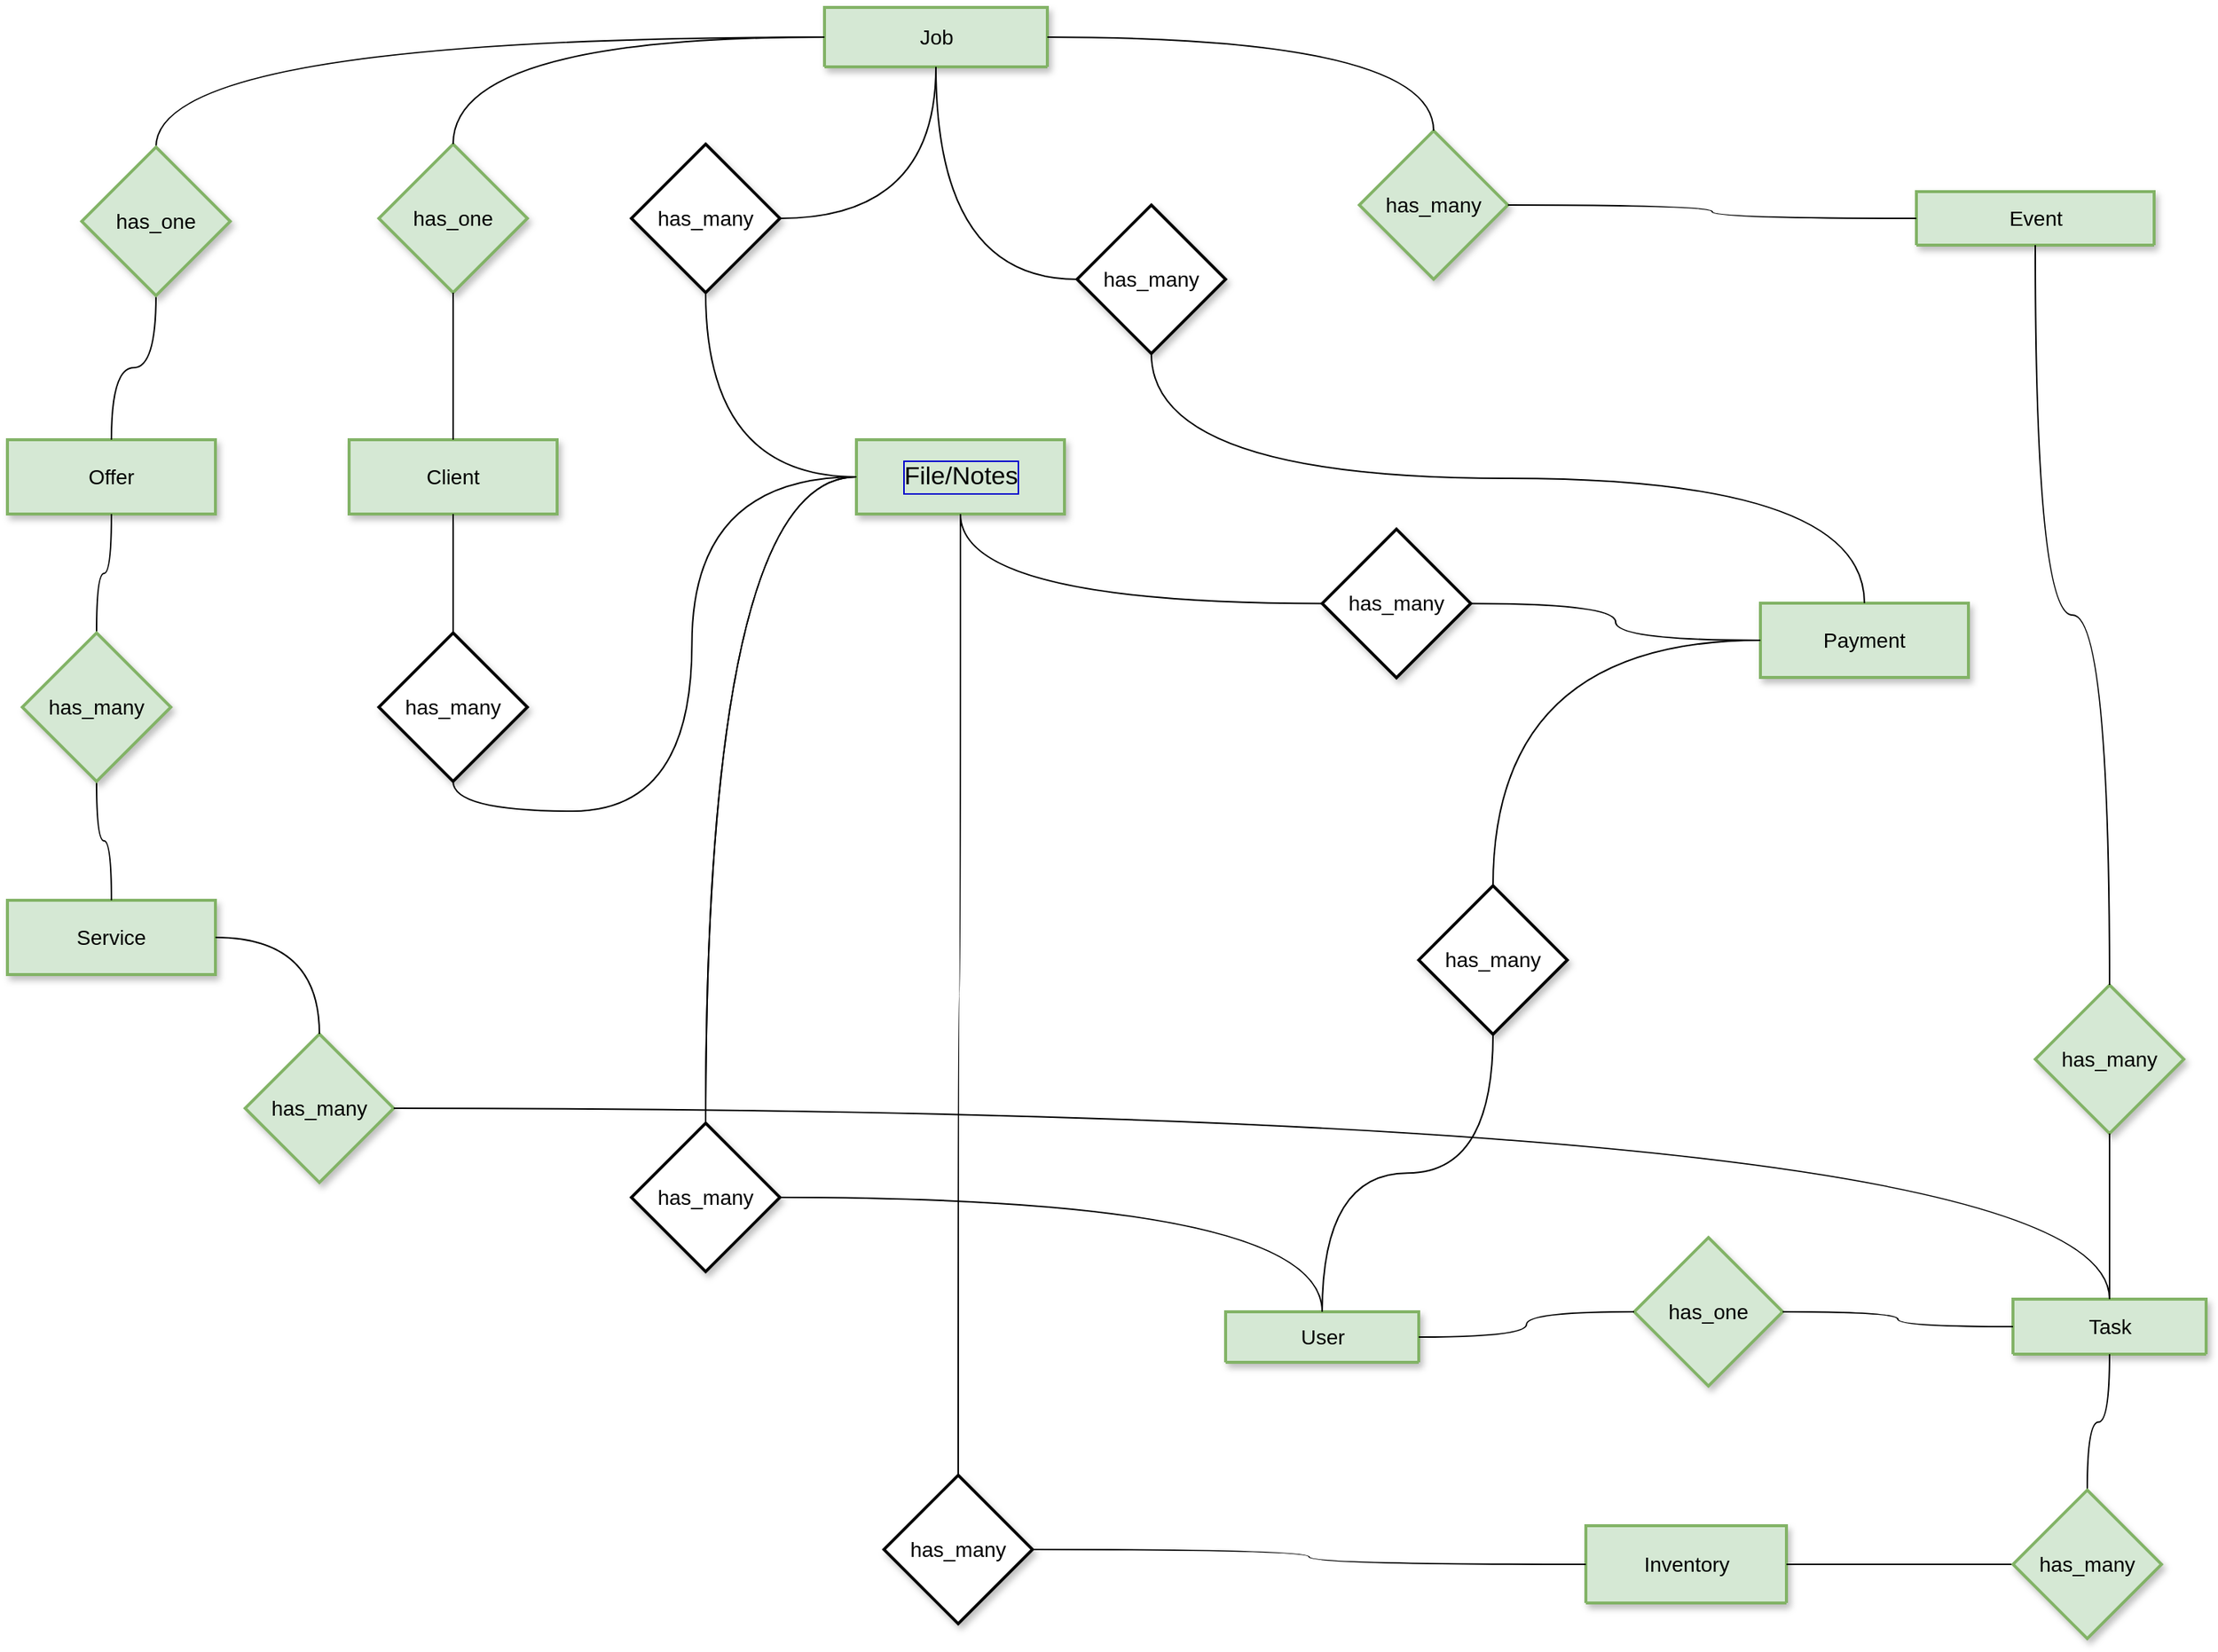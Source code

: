 <mxfile version="11.1.1" type="device"><diagram id="9iRXF81XI2Wqi4vtROe5" name="Page-1"><mxGraphModel dx="4610" dy="2247" grid="1" gridSize="10" guides="1" tooltips="1" connect="1" arrows="1" fold="1" page="0" pageScale="1" pageWidth="1100" pageHeight="850" math="0" shadow="0"><root><mxCell id="0"/><mxCell id="1" parent="0"/><mxCell id="vGvN-s6w1yWlGl6HIiDT-2" value="Client" style="strokeWidth=2;whiteSpace=wrap;html=1;align=center;fontSize=14;shadow=1;glass=0;comic=0;fillColor=#d5e8d4;strokeColor=#82b366;" parent="1" vertex="1"><mxGeometry x="-2400" y="-820" width="140" height="50" as="geometry"/></mxCell><mxCell id="vGvN-s6w1yWlGl6HIiDT-12" value="Payment" style="strokeWidth=2;whiteSpace=wrap;html=1;align=center;fontSize=14;shadow=1;glass=0;comic=0;fillColor=#d5e8d4;strokeColor=#82b366;" parent="1" vertex="1"><mxGeometry x="-1450" y="-710" width="140" height="50" as="geometry"/></mxCell><mxCell id="vGvN-s6w1yWlGl6HIiDT-13" value="Service" style="strokeWidth=2;whiteSpace=wrap;html=1;align=center;fontSize=14;shadow=1;glass=0;comic=0;fillColor=#d5e8d4;strokeColor=#82b366;" parent="1" vertex="1"><mxGeometry x="-2630" y="-510" width="140" height="50" as="geometry"/></mxCell><mxCell id="vGvN-s6w1yWlGl6HIiDT-14" value="Offer" style="strokeWidth=2;whiteSpace=wrap;html=1;align=center;fontSize=14;shadow=1;glass=0;comic=0;rounded=0;fillColor=#d5e8d4;strokeColor=#82b366;" parent="1" vertex="1"><mxGeometry x="-2630" y="-820" width="140" height="50" as="geometry"/></mxCell><mxCell id="vGvN-s6w1yWlGl6HIiDT-19" value="Job&lt;br&gt;" style="swimlane;fontStyle=0;childLayout=stackLayout;horizontal=1;startSize=40;fillColor=#d5e8d4;horizontalStack=0;resizeParent=1;resizeParentMax=0;resizeLast=0;collapsible=1;marginBottom=0;swimlaneFillColor=#ffffff;align=center;fontSize=14;rounded=0;shadow=1;glass=0;comic=0;strokeWidth=2;html=1;strokeColor=#82b366;" parent="1" vertex="1" collapsed="1"><mxGeometry x="-2080" y="-1111" width="150" height="40" as="geometry"><mxRectangle x="-1730" y="-530" width="140" height="118" as="alternateBounds"/></mxGeometry></mxCell><mxCell id="vGvN-s6w1yWlGl6HIiDT-20" value="name" style="text;strokeColor=none;fillColor=none;spacingLeft=4;spacingRight=4;overflow=hidden;rotatable=0;points=[[0,0.5],[1,0.5]];portConstraint=eastwest;fontSize=12;" parent="vGvN-s6w1yWlGl6HIiDT-19" vertex="1"><mxGeometry y="40" width="150" height="26" as="geometry"/></mxCell><mxCell id="vGvN-s6w1yWlGl6HIiDT-22" value="description" style="text;strokeColor=none;fillColor=none;spacingLeft=4;spacingRight=4;overflow=hidden;rotatable=0;points=[[0,0.5],[1,0.5]];portConstraint=eastwest;fontSize=12;" parent="vGvN-s6w1yWlGl6HIiDT-19" vertex="1"><mxGeometry y="66" width="150" height="26" as="geometry"/></mxCell><mxCell id="vGvN-s6w1yWlGl6HIiDT-38" value="status" style="text;strokeColor=none;fillColor=none;spacingLeft=4;spacingRight=4;overflow=hidden;rotatable=0;points=[[0,0.5],[1,0.5]];portConstraint=eastwest;fontSize=12;" parent="vGvN-s6w1yWlGl6HIiDT-19" vertex="1"><mxGeometry y="92" width="150" height="26" as="geometry"/></mxCell><mxCell id="vGvN-s6w1yWlGl6HIiDT-30" value="Event" style="swimlane;fontStyle=0;childLayout=stackLayout;horizontal=1;startSize=36;fillColor=#d5e8d4;horizontalStack=0;resizeParent=1;resizeParentMax=0;resizeLast=0;collapsible=1;marginBottom=0;swimlaneFillColor=#ffffff;align=center;fontSize=14;rounded=0;shadow=1;glass=0;comic=0;strokeWidth=2;html=1;strokeColor=#82b366;" parent="1" vertex="1" collapsed="1"><mxGeometry x="-1345" y="-987" width="160" height="36" as="geometry"><mxRectangle x="1110" y="114" width="140" height="152" as="alternateBounds"/></mxGeometry></mxCell><mxCell id="vGvN-s6w1yWlGl6HIiDT-31" value="name" style="text;strokeColor=none;fillColor=none;spacingLeft=4;spacingRight=4;overflow=hidden;rotatable=0;points=[[0,0.5],[1,0.5]];portConstraint=eastwest;fontSize=12;" parent="vGvN-s6w1yWlGl6HIiDT-30" vertex="1"><mxGeometry y="36" width="160" height="26" as="geometry"/></mxCell><mxCell id="vGvN-s6w1yWlGl6HIiDT-32" value="description" style="text;strokeColor=none;fillColor=none;spacingLeft=4;spacingRight=4;overflow=hidden;rotatable=0;points=[[0,0.5],[1,0.5]];portConstraint=eastwest;fontSize=12;" parent="vGvN-s6w1yWlGl6HIiDT-30" vertex="1"><mxGeometry y="62" width="160" height="26" as="geometry"/></mxCell><mxCell id="vGvN-s6w1yWlGl6HIiDT-33" value="date_start" style="text;strokeColor=none;fillColor=none;spacingLeft=4;spacingRight=4;overflow=hidden;rotatable=0;points=[[0,0.5],[1,0.5]];portConstraint=eastwest;fontSize=12;" parent="vGvN-s6w1yWlGl6HIiDT-30" vertex="1"><mxGeometry y="88" width="160" height="26" as="geometry"/></mxCell><mxCell id="vGvN-s6w1yWlGl6HIiDT-34" value="date_end" style="text;strokeColor=none;fillColor=none;spacingLeft=4;spacingRight=4;overflow=hidden;rotatable=0;points=[[0,0.5],[1,0.5]];portConstraint=eastwest;fontSize=12;" parent="vGvN-s6w1yWlGl6HIiDT-30" vertex="1"><mxGeometry y="114" width="160" height="26" as="geometry"/></mxCell><mxCell id="vGvN-s6w1yWlGl6HIiDT-129" value="location" style="text;strokeColor=none;fillColor=none;spacingLeft=4;spacingRight=4;overflow=hidden;rotatable=0;points=[[0,0.5],[1,0.5]];portConstraint=eastwest;fontSize=12;" parent="vGvN-s6w1yWlGl6HIiDT-30" vertex="1"><mxGeometry y="140" width="160" height="26" as="geometry"/></mxCell><mxCell id="vGvN-s6w1yWlGl6HIiDT-61" value="Task" style="swimlane;fontStyle=0;childLayout=stackLayout;horizontal=1;startSize=47;fillColor=#d5e8d4;horizontalStack=0;resizeParent=1;resizeParentMax=0;resizeLast=0;collapsible=1;marginBottom=0;swimlaneFillColor=#ffffff;align=center;fontSize=14;rounded=0;shadow=1;glass=0;comic=0;strokeWidth=2;html=1;strokeColor=#82b366;" parent="1" vertex="1" collapsed="1"><mxGeometry x="-1280" y="-241.5" width="130" height="37" as="geometry"><mxRectangle x="750" y="522.5" width="140" height="143" as="alternateBounds"/></mxGeometry></mxCell><mxCell id="vGvN-s6w1yWlGl6HIiDT-62" value="name" style="text;strokeColor=none;fillColor=none;spacingLeft=4;spacingRight=4;overflow=hidden;rotatable=0;points=[[0,0.5],[1,0.5]];portConstraint=eastwest;fontSize=12;" parent="vGvN-s6w1yWlGl6HIiDT-61" vertex="1"><mxGeometry y="37" width="130" height="26" as="geometry"/></mxCell><mxCell id="vGvN-s6w1yWlGl6HIiDT-63" value="description" style="text;strokeColor=none;fillColor=none;spacingLeft=4;spacingRight=4;overflow=hidden;rotatable=0;points=[[0,0.5],[1,0.5]];portConstraint=eastwest;fontSize=12;" parent="vGvN-s6w1yWlGl6HIiDT-61" vertex="1"><mxGeometry y="63" width="130" height="26" as="geometry"/></mxCell><mxCell id="vGvN-s6w1yWlGl6HIiDT-64" value="rating" style="text;strokeColor=none;fillColor=none;spacingLeft=4;spacingRight=4;overflow=hidden;rotatable=0;points=[[0,0.5],[1,0.5]];portConstraint=eastwest;fontSize=12;" parent="vGvN-s6w1yWlGl6HIiDT-61" vertex="1"><mxGeometry y="89" width="130" height="26" as="geometry"/></mxCell><mxCell id="vGvN-s6w1yWlGl6HIiDT-65" value="status" style="text;strokeColor=none;fillColor=none;spacingLeft=4;spacingRight=4;overflow=hidden;rotatable=0;points=[[0,0.5],[1,0.5]];portConstraint=eastwest;fontSize=12;" parent="vGvN-s6w1yWlGl6HIiDT-61" vertex="1"><mxGeometry y="115" width="130" height="26" as="geometry"/></mxCell><mxCell id="vGvN-s6w1yWlGl6HIiDT-67" value="Inventory" style="swimlane;fontStyle=0;childLayout=stackLayout;horizontal=1;startSize=52;fillColor=#d5e8d4;horizontalStack=0;resizeParent=1;resizeParentMax=0;resizeLast=0;collapsible=1;marginBottom=0;swimlaneFillColor=#ffffff;align=center;fontSize=14;rounded=0;shadow=1;glass=0;comic=0;strokeWidth=2;html=1;strokeColor=#82b366;" parent="1" vertex="1" collapsed="1"><mxGeometry x="-1567.5" y="-89" width="135" height="52" as="geometry"><mxRectangle x="910" y="780" width="140" height="100" as="alternateBounds"/></mxGeometry></mxCell><mxCell id="vGvN-s6w1yWlGl6HIiDT-68" value="name" style="text;strokeColor=none;fillColor=none;spacingLeft=4;spacingRight=4;overflow=hidden;rotatable=0;points=[[0,0.5],[1,0.5]];portConstraint=eastwest;fontSize=12;" parent="vGvN-s6w1yWlGl6HIiDT-67" vertex="1"><mxGeometry y="52" width="135" height="26" as="geometry"/></mxCell><mxCell id="vGvN-s6w1yWlGl6HIiDT-69" value="description" style="text;strokeColor=none;fillColor=none;spacingLeft=4;spacingRight=4;overflow=hidden;rotatable=0;points=[[0,0.5],[1,0.5]];portConstraint=eastwest;fontSize=12;" parent="vGvN-s6w1yWlGl6HIiDT-67" vertex="1"><mxGeometry y="78" width="135" height="26" as="geometry"/></mxCell><mxCell id="vGvN-s6w1yWlGl6HIiDT-71" value="status" style="text;strokeColor=none;fillColor=none;spacingLeft=4;spacingRight=4;overflow=hidden;rotatable=0;points=[[0,0.5],[1,0.5]];portConstraint=eastwest;fontSize=12;" parent="vGvN-s6w1yWlGl6HIiDT-67" vertex="1"><mxGeometry y="104" width="135" height="26" as="geometry"/></mxCell><mxCell id="vGvN-s6w1yWlGl6HIiDT-72" value="User" style="swimlane;fontStyle=0;childLayout=stackLayout;horizontal=1;startSize=39;fillColor=#d5e8d4;horizontalStack=0;resizeParent=1;resizeParentMax=0;resizeLast=0;collapsible=1;marginBottom=0;swimlaneFillColor=#ffffff;align=center;fontSize=14;rounded=0;shadow=1;glass=0;comic=0;strokeWidth=2;html=1;strokeColor=#82b366;" parent="1" vertex="1" collapsed="1"><mxGeometry x="-1810" y="-233" width="130" height="34" as="geometry"><mxRectangle x="560" y="440" width="150" height="195" as="alternateBounds"/></mxGeometry></mxCell><mxCell id="vGvN-s6w1yWlGl6HIiDT-73" value="name" style="text;strokeColor=none;fillColor=none;spacingLeft=4;spacingRight=4;overflow=hidden;rotatable=0;points=[[0,0.5],[1,0.5]];portConstraint=eastwest;fontSize=12;" parent="vGvN-s6w1yWlGl6HIiDT-72" vertex="1"><mxGeometry y="34" width="130" height="26" as="geometry"/></mxCell><mxCell id="vGvN-s6w1yWlGl6HIiDT-74" value="personal_id" style="text;strokeColor=none;fillColor=none;spacingLeft=4;spacingRight=4;overflow=hidden;rotatable=0;points=[[0,0.5],[1,0.5]];portConstraint=eastwest;fontSize=12;" parent="vGvN-s6w1yWlGl6HIiDT-72" vertex="1"><mxGeometry y="60" width="130" height="26" as="geometry"/></mxCell><mxCell id="vGvN-s6w1yWlGl6HIiDT-75" value="email" style="text;strokeColor=none;fillColor=none;spacingLeft=4;spacingRight=4;overflow=hidden;rotatable=0;points=[[0,0.5],[1,0.5]];portConstraint=eastwest;fontSize=12;" parent="vGvN-s6w1yWlGl6HIiDT-72" vertex="1"><mxGeometry y="86" width="130" height="26" as="geometry"/></mxCell><mxCell id="vGvN-s6w1yWlGl6HIiDT-76" value="phone" style="text;strokeColor=none;fillColor=none;spacingLeft=4;spacingRight=4;overflow=hidden;rotatable=0;points=[[0,0.5],[1,0.5]];portConstraint=eastwest;fontSize=12;" parent="vGvN-s6w1yWlGl6HIiDT-72" vertex="1"><mxGeometry y="112" width="130" height="26" as="geometry"/></mxCell><mxCell id="vGvN-s6w1yWlGl6HIiDT-77" value="position" style="text;strokeColor=none;fillColor=none;spacingLeft=4;spacingRight=4;overflow=hidden;rotatable=0;points=[[0,0.5],[1,0.5]];portConstraint=eastwest;fontSize=12;" parent="vGvN-s6w1yWlGl6HIiDT-72" vertex="1"><mxGeometry y="138" width="130" height="26" as="geometry"/></mxCell><mxCell id="vGvN-s6w1yWlGl6HIiDT-78" value="user_type" style="text;strokeColor=none;fillColor=none;spacingLeft=4;spacingRight=4;overflow=hidden;rotatable=0;points=[[0,0.5],[1,0.5]];portConstraint=eastwest;fontSize=12;" parent="vGvN-s6w1yWlGl6HIiDT-72" vertex="1"><mxGeometry y="164" width="130" height="26" as="geometry"/></mxCell><mxCell id="vGvN-s6w1yWlGl6HIiDT-88" value="has_many" style="shape=rhombus;strokeWidth=2;fontSize=17;perimeter=rhombusPerimeter;whiteSpace=wrap;html=1;align=center;fontSize=14;rounded=0;shadow=1;glass=0;comic=0;fillColor=#d5e8d4;strokeColor=#82b366;" parent="1" vertex="1"><mxGeometry x="-1720" y="-1028" width="100" height="100" as="geometry"/></mxCell><mxCell id="vGvN-s6w1yWlGl6HIiDT-89" style="rounded=1;jumpStyle=none;orthogonalLoop=1;jettySize=auto;html=1;strokeColor=#000000;fontSize=14;endArrow=none;endFill=0;elbow=vertical;edgeStyle=orthogonalEdgeStyle;curved=1;" parent="1" source="vGvN-s6w1yWlGl6HIiDT-88" target="vGvN-s6w1yWlGl6HIiDT-30" edge="1"><mxGeometry relative="1" as="geometry"><mxPoint x="1100" y="240" as="targetPoint"/></mxGeometry></mxCell><mxCell id="vGvN-s6w1yWlGl6HIiDT-90" style="rounded=1;jumpStyle=none;orthogonalLoop=1;jettySize=auto;html=1;strokeColor=#000000;fontSize=14;endArrow=none;endFill=0;elbow=vertical;edgeStyle=orthogonalEdgeStyle;curved=1;" parent="1" source="vGvN-s6w1yWlGl6HIiDT-19" target="vGvN-s6w1yWlGl6HIiDT-88" edge="1"><mxGeometry relative="1" as="geometry"><mxPoint x="1080" y="-30" as="sourcePoint"/></mxGeometry></mxCell><mxCell id="vGvN-s6w1yWlGl6HIiDT-91" value="has_many" style="shape=rhombus;strokeWidth=2;fontSize=17;perimeter=rhombusPerimeter;whiteSpace=wrap;html=1;align=center;fontSize=14;rounded=0;shadow=1;glass=0;comic=0;fillColor=#d5e8d4;strokeColor=#82b366;" parent="1" vertex="1"><mxGeometry x="-1265" y="-453" width="100" height="100" as="geometry"/></mxCell><mxCell id="vGvN-s6w1yWlGl6HIiDT-92" style="rounded=1;jumpStyle=none;orthogonalLoop=1;jettySize=auto;html=1;strokeColor=#000000;fontSize=14;endArrow=none;endFill=0;elbow=vertical;edgeStyle=orthogonalEdgeStyle;curved=1;" parent="1" source="vGvN-s6w1yWlGl6HIiDT-91" target="vGvN-s6w1yWlGl6HIiDT-61" edge="1"><mxGeometry relative="1" as="geometry"><mxPoint x="-753.5" y="532.5" as="targetPoint"/></mxGeometry></mxCell><mxCell id="vGvN-s6w1yWlGl6HIiDT-93" style="rounded=1;jumpStyle=none;orthogonalLoop=1;jettySize=auto;html=1;strokeColor=#000000;fontSize=14;endArrow=none;endFill=0;elbow=vertical;edgeStyle=orthogonalEdgeStyle;curved=1;" parent="1" source="vGvN-s6w1yWlGl6HIiDT-30" target="vGvN-s6w1yWlGl6HIiDT-91" edge="1"><mxGeometry relative="1" as="geometry"><mxPoint x="-415" y="-112.5" as="sourcePoint"/></mxGeometry></mxCell><mxCell id="vGvN-s6w1yWlGl6HIiDT-94" value="has_one" style="shape=rhombus;strokeWidth=2;fontSize=17;perimeter=rhombusPerimeter;whiteSpace=wrap;html=1;align=center;fontSize=14;rounded=0;shadow=1;glass=0;comic=0;fillColor=#d5e8d4;strokeColor=#82b366;" parent="1" vertex="1"><mxGeometry x="-1535" y="-283" width="100" height="100" as="geometry"/></mxCell><mxCell id="vGvN-s6w1yWlGl6HIiDT-95" style="rounded=1;jumpStyle=none;orthogonalLoop=1;jettySize=auto;html=1;strokeColor=#000000;fontSize=14;endArrow=none;endFill=0;elbow=vertical;edgeStyle=orthogonalEdgeStyle;curved=1;" parent="1" source="vGvN-s6w1yWlGl6HIiDT-94" target="vGvN-s6w1yWlGl6HIiDT-61" edge="1"><mxGeometry relative="1" as="geometry"><mxPoint x="561.5" y="1266.5" as="targetPoint"/></mxGeometry></mxCell><mxCell id="vGvN-s6w1yWlGl6HIiDT-96" style="rounded=1;jumpStyle=none;orthogonalLoop=1;jettySize=auto;html=1;strokeColor=#000000;fontSize=14;endArrow=none;endFill=0;elbow=vertical;edgeStyle=orthogonalEdgeStyle;curved=1;" parent="1" source="vGvN-s6w1yWlGl6HIiDT-72" target="vGvN-s6w1yWlGl6HIiDT-94" edge="1"><mxGeometry relative="1" as="geometry"><mxPoint x="890" y="710.5" as="sourcePoint"/></mxGeometry></mxCell><mxCell id="vGvN-s6w1yWlGl6HIiDT-97" style="rounded=1;jumpStyle=none;orthogonalLoop=1;jettySize=auto;html=1;strokeColor=#000000;fontSize=14;endArrow=none;endFill=0;elbow=vertical;edgeStyle=orthogonalEdgeStyle;curved=1;" parent="1" source="vGvN-s6w1yWlGl6HIiDT-61" target="vGvN-s6w1yWlGl6HIiDT-99" edge="1"><mxGeometry relative="1" as="geometry"><mxPoint x="-993.5" y="605.0" as="sourcePoint"/></mxGeometry></mxCell><mxCell id="vGvN-s6w1yWlGl6HIiDT-98" style="rounded=1;jumpStyle=none;orthogonalLoop=1;jettySize=auto;html=1;strokeColor=#000000;fontSize=14;endArrow=none;endFill=0;elbow=vertical;edgeStyle=orthogonalEdgeStyle;curved=1;" parent="1" source="vGvN-s6w1yWlGl6HIiDT-99" target="vGvN-s6w1yWlGl6HIiDT-67" edge="1"><mxGeometry relative="1" as="geometry"><mxPoint x="-156" y="726.5" as="targetPoint"/></mxGeometry></mxCell><mxCell id="vGvN-s6w1yWlGl6HIiDT-99" value="has_many" style="shape=rhombus;strokeWidth=2;fontSize=17;perimeter=rhombusPerimeter;whiteSpace=wrap;html=1;align=center;fontSize=14;rounded=0;shadow=1;glass=0;comic=0;fillColor=#d5e8d4;strokeColor=#82b366;" parent="1" vertex="1"><mxGeometry x="-1280" y="-113" width="100" height="100" as="geometry"/></mxCell><mxCell id="vGvN-s6w1yWlGl6HIiDT-100" value="has_one" style="shape=rhombus;strokeWidth=2;fontSize=17;perimeter=rhombusPerimeter;whiteSpace=wrap;html=1;align=center;fontSize=14;rounded=0;shadow=1;glass=0;comic=0;fillColor=#d5e8d4;strokeColor=#82b366;" parent="1" vertex="1"><mxGeometry x="-2380" y="-1019" width="100" height="100" as="geometry"/></mxCell><mxCell id="vGvN-s6w1yWlGl6HIiDT-101" style="rounded=1;jumpStyle=none;orthogonalLoop=1;jettySize=auto;html=1;strokeColor=#000000;fontSize=14;endArrow=none;endFill=0;elbow=vertical;edgeStyle=orthogonalEdgeStyle;curved=1;" parent="1" source="vGvN-s6w1yWlGl6HIiDT-100" target="vGvN-s6w1yWlGl6HIiDT-2" edge="1"><mxGeometry relative="1" as="geometry"><mxPoint x="-140" y="278.0" as="targetPoint"/></mxGeometry></mxCell><mxCell id="vGvN-s6w1yWlGl6HIiDT-102" style="rounded=1;jumpStyle=none;orthogonalLoop=1;jettySize=auto;html=1;strokeColor=#000000;fontSize=14;endArrow=none;endFill=0;elbow=vertical;edgeStyle=orthogonalEdgeStyle;curved=1;" parent="1" source="vGvN-s6w1yWlGl6HIiDT-19" target="vGvN-s6w1yWlGl6HIiDT-100" edge="1"><mxGeometry relative="1" as="geometry"><mxPoint x="90" y="-130" as="sourcePoint"/></mxGeometry></mxCell><mxCell id="vGvN-s6w1yWlGl6HIiDT-103" style="rounded=1;jumpStyle=none;orthogonalLoop=1;jettySize=auto;html=1;strokeColor=#000000;fontSize=14;endArrow=none;endFill=0;elbow=vertical;edgeStyle=orthogonalEdgeStyle;curved=1;" parent="1" source="vGvN-s6w1yWlGl6HIiDT-105" target="vGvN-s6w1yWlGl6HIiDT-14" edge="1"><mxGeometry relative="1" as="geometry"><mxPoint x="1673" y="298.5" as="targetPoint"/></mxGeometry></mxCell><mxCell id="vGvN-s6w1yWlGl6HIiDT-104" style="rounded=1;jumpStyle=none;orthogonalLoop=1;jettySize=auto;html=1;strokeColor=#000000;fontSize=14;endArrow=none;endFill=0;elbow=vertical;edgeStyle=orthogonalEdgeStyle;curved=1;" parent="1" source="vGvN-s6w1yWlGl6HIiDT-19" target="vGvN-s6w1yWlGl6HIiDT-105" edge="1"><mxGeometry relative="1" as="geometry"><mxPoint x="200" y="-60" as="sourcePoint"/></mxGeometry></mxCell><mxCell id="vGvN-s6w1yWlGl6HIiDT-105" value="has_one" style="shape=rhombus;strokeWidth=2;fontSize=17;perimeter=rhombusPerimeter;whiteSpace=wrap;html=1;align=center;fontSize=14;rounded=0;shadow=1;glass=0;comic=0;fillColor=#d5e8d4;strokeColor=#82b366;" parent="1" vertex="1"><mxGeometry x="-2580" y="-1017" width="100" height="100" as="geometry"/></mxCell><mxCell id="vGvN-s6w1yWlGl6HIiDT-118" value="has_many" style="shape=rhombus;strokeWidth=2;fontSize=17;perimeter=rhombusPerimeter;whiteSpace=wrap;html=1;align=center;fontSize=14;rounded=0;shadow=1;glass=0;comic=0;" parent="1" vertex="1"><mxGeometry x="-2210" y="-1019" width="100" height="100" as="geometry"/></mxCell><mxCell id="vGvN-s6w1yWlGl6HIiDT-120" style="rounded=1;jumpStyle=none;orthogonalLoop=1;jettySize=auto;html=1;strokeColor=#000000;fontSize=14;endArrow=none;endFill=0;elbow=vertical;edgeStyle=orthogonalEdgeStyle;curved=1;" parent="1" source="vGvN-s6w1yWlGl6HIiDT-11" target="vGvN-s6w1yWlGl6HIiDT-118" edge="1"><mxGeometry relative="1" as="geometry"><mxPoint x="345" y="614.5" as="sourcePoint"/></mxGeometry></mxCell><mxCell id="vGvN-s6w1yWlGl6HIiDT-130" style="rounded=1;jumpStyle=none;orthogonalLoop=1;jettySize=auto;html=1;strokeColor=#000000;fontSize=14;endArrow=none;endFill=0;elbow=vertical;edgeStyle=orthogonalEdgeStyle;curved=1;" parent="1" source="vGvN-s6w1yWlGl6HIiDT-131" target="vGvN-s6w1yWlGl6HIiDT-72" edge="1"><mxGeometry relative="1" as="geometry"><mxPoint x="210" y="748.5" as="targetPoint"/></mxGeometry></mxCell><mxCell id="vGvN-s6w1yWlGl6HIiDT-131" value="has_many" style="shape=rhombus;strokeWidth=2;fontSize=17;perimeter=rhombusPerimeter;whiteSpace=wrap;html=1;align=center;fontSize=14;rounded=0;shadow=1;glass=0;comic=0;" parent="1" vertex="1"><mxGeometry x="-1680" y="-519.786" width="100" height="100" as="geometry"/></mxCell><mxCell id="vGvN-s6w1yWlGl6HIiDT-132" style="rounded=1;jumpStyle=none;orthogonalLoop=1;jettySize=auto;html=1;strokeColor=#000000;fontSize=14;endArrow=none;endFill=0;elbow=vertical;edgeStyle=orthogonalEdgeStyle;curved=1;" parent="1" source="vGvN-s6w1yWlGl6HIiDT-12" target="vGvN-s6w1yWlGl6HIiDT-131" edge="1"><mxGeometry relative="1" as="geometry"><mxPoint x="45" y="838" as="sourcePoint"/></mxGeometry></mxCell><mxCell id="vGvN-s6w1yWlGl6HIiDT-133" style="rounded=1;jumpStyle=none;orthogonalLoop=1;jettySize=auto;html=1;strokeColor=#000000;fontSize=14;endArrow=none;endFill=0;elbow=vertical;edgeStyle=orthogonalEdgeStyle;curved=1;" parent="1" source="vGvN-s6w1yWlGl6HIiDT-134" target="vGvN-s6w1yWlGl6HIiDT-72" edge="1"><mxGeometry relative="1" as="geometry"><mxPoint x="247.5" y="712" as="targetPoint"/></mxGeometry></mxCell><mxCell id="vGvN-s6w1yWlGl6HIiDT-135" style="rounded=1;jumpStyle=none;orthogonalLoop=1;jettySize=auto;html=1;strokeColor=#000000;fontSize=14;endArrow=none;endFill=0;elbow=vertical;edgeStyle=orthogonalEdgeStyle;curved=1;" parent="1" source="vGvN-s6w1yWlGl6HIiDT-11" target="vGvN-s6w1yWlGl6HIiDT-134" edge="1"><mxGeometry relative="1" as="geometry"><mxPoint x="-67.5" y="797.5" as="sourcePoint"/></mxGeometry></mxCell><mxCell id="vGvN-s6w1yWlGl6HIiDT-138" style="rounded=1;jumpStyle=none;orthogonalLoop=1;jettySize=auto;html=1;strokeColor=#000000;fontSize=14;endArrow=none;endFill=0;elbow=vertical;edgeStyle=orthogonalEdgeStyle;curved=1;" parent="1" source="vGvN-s6w1yWlGl6HIiDT-139" target="vGvN-s6w1yWlGl6HIiDT-67" edge="1"><mxGeometry relative="1" as="geometry"><mxPoint x="-220" y="724" as="targetPoint"/></mxGeometry></mxCell><mxCell id="vGvN-s6w1yWlGl6HIiDT-139" value="has_many" style="shape=rhombus;strokeWidth=2;fontSize=17;perimeter=rhombusPerimeter;whiteSpace=wrap;html=1;align=center;fontSize=14;rounded=0;shadow=1;glass=0;comic=0;" parent="1" vertex="1"><mxGeometry x="-2040" y="-123" width="100" height="100" as="geometry"/></mxCell><mxCell id="vGvN-s6w1yWlGl6HIiDT-140" style="rounded=1;jumpStyle=none;orthogonalLoop=1;jettySize=auto;html=1;strokeColor=#000000;fontSize=14;endArrow=none;endFill=0;elbow=vertical;edgeStyle=orthogonalEdgeStyle;curved=1;" parent="1" source="vGvN-s6w1yWlGl6HIiDT-11" target="vGvN-s6w1yWlGl6HIiDT-139" edge="1"><mxGeometry relative="1" as="geometry"><mxPoint x="595" y="1495.5" as="sourcePoint"/></mxGeometry></mxCell><mxCell id="vGvN-s6w1yWlGl6HIiDT-147" style="rounded=1;jumpStyle=none;orthogonalLoop=1;jettySize=auto;html=1;strokeColor=#000000;fontSize=14;endArrow=none;endFill=0;elbow=vertical;edgeStyle=orthogonalEdgeStyle;curved=1;" parent="1" source="vGvN-s6w1yWlGl6HIiDT-149" target="vGvN-s6w1yWlGl6HIiDT-13" edge="1"><mxGeometry relative="1" as="geometry"><mxPoint x="-1547.0" y="-183.5" as="targetPoint"/></mxGeometry></mxCell><mxCell id="vGvN-s6w1yWlGl6HIiDT-148" style="rounded=1;jumpStyle=none;orthogonalLoop=1;jettySize=auto;html=1;strokeColor=#000000;fontSize=14;endArrow=none;endFill=0;elbow=vertical;edgeStyle=orthogonalEdgeStyle;curved=1;" parent="1" source="vGvN-s6w1yWlGl6HIiDT-14" target="vGvN-s6w1yWlGl6HIiDT-149" edge="1"><mxGeometry relative="1" as="geometry"><mxPoint x="-1617.0" y="-528.5" as="sourcePoint"/></mxGeometry></mxCell><mxCell id="vGvN-s6w1yWlGl6HIiDT-149" value="has_many" style="shape=rhombus;strokeWidth=2;fontSize=17;perimeter=rhombusPerimeter;whiteSpace=wrap;html=1;align=center;fontSize=14;rounded=0;shadow=1;glass=0;comic=0;fillColor=#d5e8d4;strokeColor=#82b366;" parent="1" vertex="1"><mxGeometry x="-2620" y="-690" width="100" height="100" as="geometry"/></mxCell><mxCell id="vGvN-s6w1yWlGl6HIiDT-164" style="rounded=1;jumpStyle=none;orthogonalLoop=1;jettySize=auto;html=1;strokeColor=#000000;fontSize=14;endArrow=none;endFill=0;elbow=vertical;edgeStyle=orthogonalEdgeStyle;curved=1;" parent="1" source="vGvN-s6w1yWlGl6HIiDT-118" target="vGvN-s6w1yWlGl6HIiDT-19" edge="1"><mxGeometry relative="1" as="geometry"><mxPoint x="610" y="-341" as="targetPoint"/><mxPoint x="-210" y="295.5" as="sourcePoint"/></mxGeometry></mxCell><mxCell id="vGvN-s6w1yWlGl6HIiDT-177" style="rounded=1;jumpStyle=none;orthogonalLoop=1;jettySize=auto;html=1;strokeColor=#000000;fontSize=14;endArrow=none;endFill=0;elbow=vertical;edgeStyle=orthogonalEdgeStyle;curved=1;" parent="1" source="vGvN-s6w1yWlGl6HIiDT-179" target="vGvN-s6w1yWlGl6HIiDT-2" edge="1"><mxGeometry relative="1" as="geometry"><mxPoint x="-410.333" y="130" as="targetPoint"/><mxPoint x="-280" y="226.5" as="sourcePoint"/></mxGeometry></mxCell><mxCell id="vGvN-s6w1yWlGl6HIiDT-178" style="rounded=1;jumpStyle=none;orthogonalLoop=1;jettySize=auto;html=1;strokeColor=#000000;fontSize=14;endArrow=none;endFill=0;entryX=0.5;entryY=1;entryDx=0;entryDy=0;elbow=vertical;edgeStyle=orthogonalEdgeStyle;curved=1;" parent="1" source="vGvN-s6w1yWlGl6HIiDT-11" target="vGvN-s6w1yWlGl6HIiDT-179" edge="1"><mxGeometry relative="1" as="geometry"><mxPoint x="-40" y="940" as="sourcePoint"/></mxGeometry></mxCell><mxCell id="vGvN-s6w1yWlGl6HIiDT-179" value="has_many" style="shape=rhombus;strokeWidth=2;fontSize=17;perimeter=rhombusPerimeter;whiteSpace=wrap;html=1;align=center;fontSize=14;rounded=0;shadow=1;glass=0;comic=0;" parent="1" vertex="1"><mxGeometry x="-2380" y="-690" width="100" height="100" as="geometry"/></mxCell><mxCell id="vGvN-s6w1yWlGl6HIiDT-11" value="File/Notes" style="strokeWidth=2;whiteSpace=wrap;html=1;align=center;fontSize=17;shadow=1;glass=0;comic=0;fillColor=#d5e8d4;strokeColor=#82b366;gradientColor=none;verticalAlign=middle;labelBorderColor=#0000CC;" parent="1" vertex="1"><mxGeometry x="-2058.5" y="-820" width="140" height="50" as="geometry"/></mxCell><mxCell id="vGvN-s6w1yWlGl6HIiDT-134" value="has_many" style="shape=rhombus;strokeWidth=2;fontSize=17;perimeter=rhombusPerimeter;whiteSpace=wrap;html=1;align=center;fontSize=14;rounded=0;shadow=1;glass=0;comic=0;" parent="1" vertex="1"><mxGeometry x="-2210" y="-360" width="100" height="100" as="geometry"/></mxCell><mxCell id="vGvN-s6w1yWlGl6HIiDT-242" style="rounded=1;jumpStyle=none;orthogonalLoop=1;jettySize=auto;html=1;strokeColor=#000000;fontSize=14;endArrow=none;endFill=0;elbow=vertical;edgeStyle=orthogonalEdgeStyle;curved=1;" parent="1" source="vGvN-s6w1yWlGl6HIiDT-11" target="vGvN-s6w1yWlGl6HIiDT-134" edge="1"><mxGeometry relative="1" as="geometry"><mxPoint x="-2000" y="-770" as="sourcePoint"/><mxPoint x="-2030" y="-161" as="targetPoint"/></mxGeometry></mxCell><mxCell id="vGvN-s6w1yWlGl6HIiDT-244" style="rounded=1;jumpStyle=none;orthogonalLoop=1;jettySize=auto;html=1;strokeColor=#000000;fontSize=14;endArrow=none;endFill=0;elbow=vertical;edgeStyle=orthogonalEdgeStyle;curved=1;" parent="1" source="vGvN-s6w1yWlGl6HIiDT-245" target="vGvN-s6w1yWlGl6HIiDT-11" edge="1"><mxGeometry relative="1" as="geometry"><mxPoint x="-1735" y="-460" as="targetPoint"/></mxGeometry></mxCell><mxCell id="vGvN-s6w1yWlGl6HIiDT-245" value="has_many" style="shape=rhombus;strokeWidth=2;fontSize=17;perimeter=rhombusPerimeter;whiteSpace=wrap;html=1;align=center;fontSize=14;rounded=0;shadow=1;glass=0;comic=0;" parent="1" vertex="1"><mxGeometry x="-1745" y="-759.786" width="100" height="100" as="geometry"/></mxCell><mxCell id="vGvN-s6w1yWlGl6HIiDT-246" style="rounded=1;jumpStyle=none;orthogonalLoop=1;jettySize=auto;html=1;strokeColor=#000000;fontSize=14;endArrow=none;endFill=0;elbow=vertical;edgeStyle=orthogonalEdgeStyle;curved=1;" parent="1" source="vGvN-s6w1yWlGl6HIiDT-12" target="vGvN-s6w1yWlGl6HIiDT-245" edge="1"><mxGeometry relative="1" as="geometry"><mxPoint x="-1490" y="-760" as="sourcePoint"/></mxGeometry></mxCell><mxCell id="uqrjs9pNBbXky6FHhxOk-1" value="has_many" style="shape=rhombus;strokeWidth=2;fontSize=17;perimeter=rhombusPerimeter;whiteSpace=wrap;html=1;align=center;fontSize=14;rounded=0;shadow=1;glass=0;comic=0;fillColor=#d5e8d4;strokeColor=#82b366;" parent="1" vertex="1"><mxGeometry x="-2470" y="-420" width="100" height="100" as="geometry"/></mxCell><mxCell id="uqrjs9pNBbXky6FHhxOk-2" style="rounded=1;jumpStyle=none;orthogonalLoop=1;jettySize=auto;html=1;strokeColor=#000000;fontSize=14;endArrow=none;endFill=0;elbow=vertical;edgeStyle=orthogonalEdgeStyle;curved=1;" parent="1" source="uqrjs9pNBbXky6FHhxOk-1" target="vGvN-s6w1yWlGl6HIiDT-61" edge="1"><mxGeometry relative="1" as="geometry"><mxPoint x="-2790" y="122" as="targetPoint"/></mxGeometry></mxCell><mxCell id="uqrjs9pNBbXky6FHhxOk-3" style="rounded=1;jumpStyle=none;orthogonalLoop=1;jettySize=auto;html=1;strokeColor=#000000;fontSize=14;endArrow=none;endFill=0;elbow=vertical;edgeStyle=orthogonalEdgeStyle;curved=1;" parent="1" source="vGvN-s6w1yWlGl6HIiDT-13" target="uqrjs9pNBbXky6FHhxOk-1" edge="1"><mxGeometry relative="1" as="geometry"><mxPoint x="-2840" y="-587.5" as="sourcePoint"/></mxGeometry></mxCell><mxCell id="uqrjs9pNBbXky6FHhxOk-5" value="has_many" style="shape=rhombus;strokeWidth=2;fontSize=17;perimeter=rhombusPerimeter;whiteSpace=wrap;html=1;align=center;fontSize=14;rounded=0;shadow=1;glass=0;comic=0;" parent="1" vertex="1"><mxGeometry x="-1910" y="-978" width="100" height="100" as="geometry"/></mxCell><mxCell id="uqrjs9pNBbXky6FHhxOk-6" style="rounded=1;jumpStyle=none;orthogonalLoop=1;jettySize=auto;html=1;strokeColor=#000000;fontSize=14;endArrow=none;endFill=0;elbow=vertical;edgeStyle=orthogonalEdgeStyle;curved=1;exitX=0.5;exitY=0;exitDx=0;exitDy=0;" parent="1" source="vGvN-s6w1yWlGl6HIiDT-12" target="uqrjs9pNBbXky6FHhxOk-5" edge="1"><mxGeometry relative="1" as="geometry"><mxPoint x="-1853.5" y="-751.667" as="sourcePoint"/></mxGeometry></mxCell><mxCell id="uqrjs9pNBbXky6FHhxOk-7" style="rounded=1;jumpStyle=none;orthogonalLoop=1;jettySize=auto;html=1;strokeColor=#000000;fontSize=14;endArrow=none;endFill=0;elbow=vertical;edgeStyle=orthogonalEdgeStyle;curved=1;entryX=0.5;entryY=1;entryDx=0;entryDy=0;" parent="1" source="uqrjs9pNBbXky6FHhxOk-5" target="vGvN-s6w1yWlGl6HIiDT-19" edge="1"><mxGeometry relative="1" as="geometry"><mxPoint x="-1800" y="-1028" as="targetPoint"/><mxPoint x="-5" y="338.5" as="sourcePoint"/></mxGeometry></mxCell></root></mxGraphModel></diagram></mxfile>